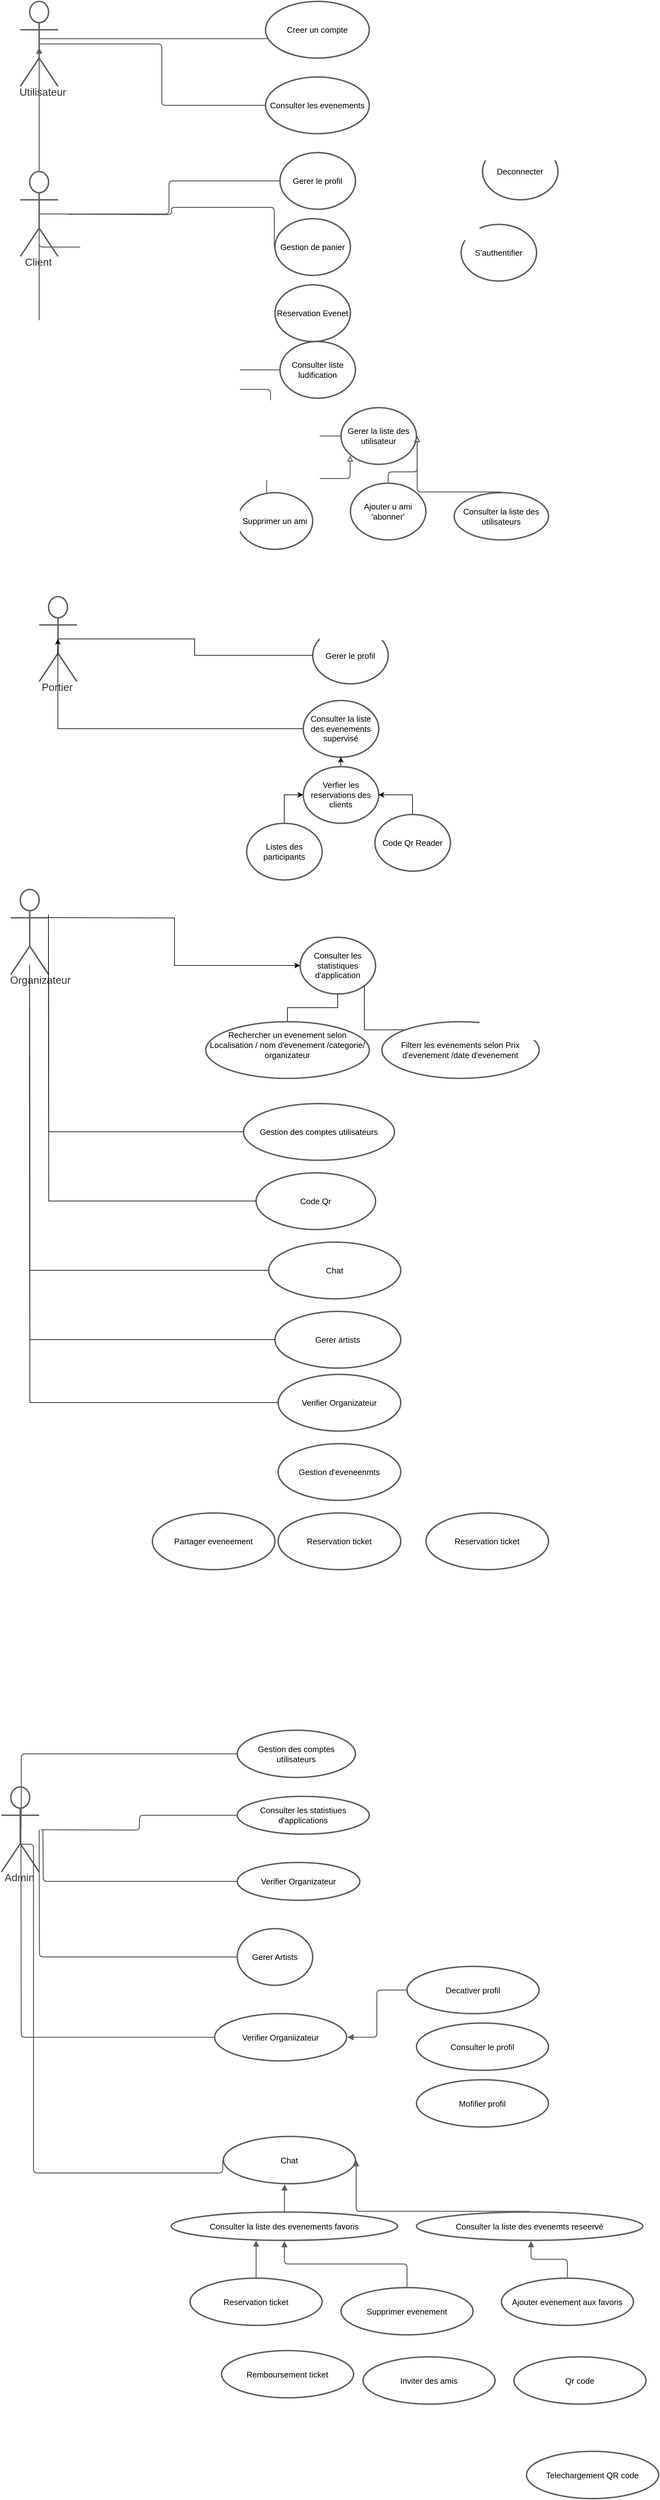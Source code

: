 <mxfile version="20.8.15" type="github">
  <diagram name="Page-1" id="S8-5whWWjBByGaZXZ5yN">
    <mxGraphModel dx="4200" dy="2120" grid="1" gridSize="10" guides="1" tooltips="1" connect="1" arrows="1" fold="1" page="1" pageScale="1" pageWidth="827" pageHeight="1169" math="0" shadow="0">
      <root>
        <mxCell id="0" />
        <mxCell id="1" parent="0" />
        <mxCell id="Xd1Pg4iGhiYPtQFeeaUK-61" value="Admin" style="html=1;overflow=block;blockSpacing=1;shape=umlActor;labelPosition=center;verticalLabelPosition=bottom;verticalAlign=top;whiteSpace=nowrap;fontSize=16.7;fontColor=#333333;align=center;spacing=0;strokeColor=#5e5e5e;strokeOpacity=100;rounded=1;absoluteArcSize=1;arcSize=9;strokeWidth=2.3;lucidId=TCmtfz8hAuSR;" parent="1" vertex="1">
          <mxGeometry x="135" y="2985" width="60" height="135" as="geometry" />
        </mxCell>
        <mxCell id="Xd1Pg4iGhiYPtQFeeaUK-102" value="&lt;div&gt;Organizateur&lt;/div&gt;&lt;div&gt;&lt;br&gt;&lt;/div&gt;" style="html=1;overflow=block;blockSpacing=1;shape=umlActor;labelPosition=center;verticalLabelPosition=bottom;verticalAlign=top;whiteSpace=nowrap;fontSize=16.7;fontColor=#333333;align=center;spacing=0;strokeColor=#5e5e5e;strokeOpacity=100;rounded=1;absoluteArcSize=1;arcSize=9;strokeWidth=2.3;lucidId=wAitfE4UTxwo;" parent="1" vertex="1">
          <mxGeometry x="150" y="1560" width="60" height="135" as="geometry" />
        </mxCell>
        <mxCell id="Xd1Pg4iGhiYPtQFeeaUK-130" value="Telechargement QR code" style="html=1;overflow=block;blockSpacing=1;whiteSpace=wrap;ellipse;fontSize=13;spacing=3.8;strokeColor=#5e5e5e;strokeOpacity=100;rounded=1;absoluteArcSize=1;arcSize=9;strokeWidth=2.3;lucidId=1GmtvfArZXu1;" parent="1" vertex="1">
          <mxGeometry x="970" y="4040" width="210" height="75" as="geometry" />
        </mxCell>
        <mxCell id="vN8HBcDRqM89FRdapi-8-1" value="Consulter les statistiques d&#39;application" style="html=1;overflow=block;blockSpacing=1;whiteSpace=wrap;ellipse;fontSize=13;spacing=3.8;strokeColor=#5e5e5e;strokeOpacity=100;rounded=1;absoluteArcSize=1;arcSize=9;strokeWidth=2.3;lucidId=.BitsejxpJ_f;" vertex="1" parent="1">
          <mxGeometry x="610" y="1636" width="120" height="90" as="geometry" />
        </mxCell>
        <mxCell id="vN8HBcDRqM89FRdapi-8-2" value="Gerer le profil" style="html=1;overflow=block;blockSpacing=1;whiteSpace=wrap;ellipse;fontSize=13;spacing=3.8;strokeColor=#5e5e5e;strokeOpacity=100;rounded=1;absoluteArcSize=1;arcSize=9;strokeWidth=2.3;lucidId=.BitsejxpJ_f;" vertex="1" parent="1">
          <mxGeometry x="630" y="1143.5" width="120" height="90" as="geometry" />
        </mxCell>
        <mxCell id="vN8HBcDRqM89FRdapi-8-3" style="edgeStyle=orthogonalEdgeStyle;rounded=0;orthogonalLoop=1;jettySize=auto;html=1;exitX=0.5;exitY=0;exitDx=0;exitDy=0;endArrow=none;endFill=0;" edge="1" parent="1" source="vN8HBcDRqM89FRdapi-8-4" target="vN8HBcDRqM89FRdapi-8-1">
          <mxGeometry relative="1" as="geometry" />
        </mxCell>
        <mxCell id="vN8HBcDRqM89FRdapi-8-4" value="&lt;div&gt;Rechercher un evenement selon Localisation / nom d&#39;evenement /categorie/ organizateur&lt;br&gt;&lt;/div&gt;&lt;div&gt;&lt;br&gt;&lt;/div&gt;" style="html=1;overflow=block;blockSpacing=1;whiteSpace=wrap;ellipse;fontSize=13;spacing=3.8;strokeColor=#5e5e5e;strokeOpacity=100;rounded=1;absoluteArcSize=1;arcSize=9;strokeWidth=2.3;lucidId=.BitsejxpJ_f;" vertex="1" parent="1">
          <mxGeometry x="460" y="1770" width="260" height="90" as="geometry" />
        </mxCell>
        <mxCell id="vN8HBcDRqM89FRdapi-8-5" style="edgeStyle=orthogonalEdgeStyle;rounded=0;orthogonalLoop=1;jettySize=auto;html=1;exitX=0;exitY=0;exitDx=0;exitDy=0;entryX=1;entryY=1;entryDx=0;entryDy=0;endArrow=none;endFill=0;" edge="1" parent="1" source="vN8HBcDRqM89FRdapi-8-6" target="vN8HBcDRqM89FRdapi-8-1">
          <mxGeometry relative="1" as="geometry" />
        </mxCell>
        <mxCell id="vN8HBcDRqM89FRdapi-8-6" value="Filterr les evenements selon Prix d&#39;evenement /date d&#39;evenement" style="html=1;overflow=block;blockSpacing=1;whiteSpace=wrap;ellipse;fontSize=13;spacing=3.8;strokeColor=#5e5e5e;strokeOpacity=100;rounded=1;absoluteArcSize=1;arcSize=9;strokeWidth=2.3;lucidId=.BitsejxpJ_f;" vertex="1" parent="1">
          <mxGeometry x="740" y="1770" width="250" height="90" as="geometry" />
        </mxCell>
        <mxCell id="vN8HBcDRqM89FRdapi-8-7" value="Code Qr" style="html=1;overflow=block;blockSpacing=1;whiteSpace=wrap;ellipse;fontSize=13;spacing=3.8;strokeColor=#5e5e5e;strokeOpacity=100;rounded=1;absoluteArcSize=1;arcSize=9;strokeWidth=2.3;lucidId=.BitsejxpJ_f;" vertex="1" parent="1">
          <mxGeometry x="540" y="2010" width="190" height="90" as="geometry" />
        </mxCell>
        <mxCell id="vN8HBcDRqM89FRdapi-8-8" value="Chat" style="html=1;overflow=block;blockSpacing=1;whiteSpace=wrap;ellipse;fontSize=13;spacing=3.8;strokeColor=#5e5e5e;strokeOpacity=100;rounded=1;absoluteArcSize=1;arcSize=9;strokeWidth=2.3;lucidId=.BitsejxpJ_f;" vertex="1" parent="1">
          <mxGeometry x="560" y="2120" width="210" height="90" as="geometry" />
        </mxCell>
        <mxCell id="vN8HBcDRqM89FRdapi-8-9" value="Gerer artists" style="html=1;overflow=block;blockSpacing=1;whiteSpace=wrap;ellipse;fontSize=13;spacing=3.8;strokeColor=#5e5e5e;strokeOpacity=100;rounded=1;absoluteArcSize=1;arcSize=9;strokeWidth=2.3;lucidId=.BitsejxpJ_f;" vertex="1" parent="1">
          <mxGeometry x="570" y="2230" width="200" height="90" as="geometry" />
        </mxCell>
        <mxCell id="vN8HBcDRqM89FRdapi-8-10" value="Verifier Organizateur" style="html=1;overflow=block;blockSpacing=1;whiteSpace=wrap;ellipse;fontSize=13;spacing=3.8;strokeColor=#5e5e5e;strokeOpacity=100;rounded=1;absoluteArcSize=1;arcSize=9;strokeWidth=2.3;lucidId=.BitsejxpJ_f;" vertex="1" parent="1">
          <mxGeometry x="575" y="2330" width="195" height="90" as="geometry" />
        </mxCell>
        <mxCell id="vN8HBcDRqM89FRdapi-8-11" value="Gestion des comptes utilisateurs" style="html=1;overflow=block;blockSpacing=1;whiteSpace=wrap;ellipse;fontSize=13;spacing=3.8;strokeColor=#5e5e5e;strokeOpacity=100;rounded=1;absoluteArcSize=1;arcSize=9;strokeWidth=2.3;lucidId=.BitsejxpJ_f;" vertex="1" parent="1">
          <mxGeometry x="520" y="1900" width="240" height="90" as="geometry" />
        </mxCell>
        <mxCell id="vN8HBcDRqM89FRdapi-8-12" value="Gestion d&#39;eveneenmts" style="html=1;overflow=block;blockSpacing=1;whiteSpace=wrap;ellipse;fontSize=13;spacing=3.8;strokeColor=#5e5e5e;strokeOpacity=100;rounded=1;absoluteArcSize=1;arcSize=9;strokeWidth=2.3;lucidId=.BitsejxpJ_f;" vertex="1" parent="1">
          <mxGeometry x="575" y="2440" width="195" height="90" as="geometry" />
        </mxCell>
        <mxCell id="vN8HBcDRqM89FRdapi-8-13" value="Reservation ticket" style="html=1;overflow=block;blockSpacing=1;whiteSpace=wrap;ellipse;fontSize=13;spacing=3.8;strokeColor=#5e5e5e;strokeOpacity=100;rounded=1;absoluteArcSize=1;arcSize=9;strokeWidth=2.3;lucidId=.BitsejxpJ_f;" vertex="1" parent="1">
          <mxGeometry x="575" y="2550" width="195" height="90" as="geometry" />
        </mxCell>
        <mxCell id="vN8HBcDRqM89FRdapi-8-14" value="Reservation ticket" style="html=1;overflow=block;blockSpacing=1;whiteSpace=wrap;ellipse;fontSize=13;spacing=3.8;strokeColor=#5e5e5e;strokeOpacity=100;rounded=1;absoluteArcSize=1;arcSize=9;strokeWidth=2.3;lucidId=.BitsejxpJ_f;" vertex="1" parent="1">
          <mxGeometry x="810" y="2550" width="195" height="90" as="geometry" />
        </mxCell>
        <mxCell id="vN8HBcDRqM89FRdapi-8-15" value="Partager eveneement" style="html=1;overflow=block;blockSpacing=1;whiteSpace=wrap;ellipse;fontSize=13;spacing=3.8;strokeColor=#5e5e5e;strokeOpacity=100;rounded=1;absoluteArcSize=1;arcSize=9;strokeWidth=2.3;lucidId=.BitsejxpJ_f;" vertex="1" parent="1">
          <mxGeometry x="375" y="2550" width="195" height="90" as="geometry" />
        </mxCell>
        <mxCell id="vN8HBcDRqM89FRdapi-8-16" value="Remboursement ticket" style="html=1;overflow=block;blockSpacing=1;whiteSpace=wrap;ellipse;fontSize=13;spacing=3.8;strokeColor=#5e5e5e;strokeOpacity=100;rounded=1;absoluteArcSize=1;arcSize=9;strokeWidth=2.3;lucidId=1GmtvfArZXu1;" vertex="1" parent="1">
          <mxGeometry x="485" y="3880" width="210" height="75" as="geometry" />
        </mxCell>
        <mxCell id="vN8HBcDRqM89FRdapi-8-17" value="Inviter des amis" style="html=1;overflow=block;blockSpacing=1;whiteSpace=wrap;ellipse;fontSize=13;spacing=3.8;strokeColor=#5e5e5e;strokeOpacity=100;rounded=1;absoluteArcSize=1;arcSize=9;strokeWidth=2.3;lucidId=1GmtvfArZXu1;" vertex="1" parent="1">
          <mxGeometry x="710" y="3890" width="210" height="75" as="geometry" />
        </mxCell>
        <mxCell id="vN8HBcDRqM89FRdapi-8-18" value="Qr code" style="html=1;overflow=block;blockSpacing=1;whiteSpace=wrap;ellipse;fontSize=13;spacing=3.8;strokeColor=#5e5e5e;strokeOpacity=100;rounded=1;absoluteArcSize=1;arcSize=9;strokeWidth=2.3;lucidId=1GmtvfArZXu1;" vertex="1" parent="1">
          <mxGeometry x="950" y="3890" width="210" height="75" as="geometry" />
        </mxCell>
        <mxCell id="vN8HBcDRqM89FRdapi-8-19" value="Utilisateur" style="html=1;overflow=block;blockSpacing=1;shape=umlActor;labelPosition=center;verticalLabelPosition=bottom;verticalAlign=top;whiteSpace=nowrap;fontSize=16.7;fontColor=#333333;align=center;spacing=0;strokeColor=#5e5e5e;strokeOpacity=100;rounded=1;absoluteArcSize=1;arcSize=9;strokeWidth=2.3;lucidId=8mitzC-ZQj-q;" vertex="1" parent="1">
          <mxGeometry x="165" y="150" width="60" height="135" as="geometry" />
        </mxCell>
        <mxCell id="vN8HBcDRqM89FRdapi-8-20" value="Consulter les evenements" style="html=1;overflow=block;blockSpacing=1;whiteSpace=wrap;ellipse;fontSize=13;spacing=3.8;strokeColor=#5e5e5e;strokeOpacity=100;rounded=1;absoluteArcSize=1;arcSize=9;strokeWidth=2.3;lucidId=soitjvf58P_N;" vertex="1" parent="1">
          <mxGeometry x="555" y="270" width="165" height="90" as="geometry" />
        </mxCell>
        <mxCell id="vN8HBcDRqM89FRdapi-8-21" value="Client" style="html=1;overflow=block;blockSpacing=1;shape=umlActor;labelPosition=center;verticalLabelPosition=bottom;verticalAlign=top;whiteSpace=nowrap;fontSize=16.7;fontColor=#333333;align=center;spacing=0;strokeColor=#5e5e5e;strokeOpacity=100;rounded=1;absoluteArcSize=1;arcSize=9;strokeWidth=2.3;lucidId=Zoit8c.qYpQ7;" vertex="1" parent="1">
          <mxGeometry x="165" y="420" width="60" height="135" as="geometry" />
        </mxCell>
        <mxCell id="vN8HBcDRqM89FRdapi-8-22" value="" style="html=1;jettySize=18;whiteSpace=wrap;fontSize=13;strokeColor=#5E5E5E;strokeWidth=1.5;rounded=1;arcSize=12;edgeStyle=orthogonalEdgeStyle;startArrow=none;endArrow=block;endFill=1;lucidId=mpitS5lhm7C1;" edge="1" parent="1">
          <mxGeometry width="100" height="100" relative="1" as="geometry">
            <Array as="points" />
            <mxPoint x="721" y="209" as="sourcePoint" />
            <mxPoint x="721" y="209" as="targetPoint" />
          </mxGeometry>
        </mxCell>
        <mxCell id="vN8HBcDRqM89FRdapi-8-23" value="Creer un compte" style="html=1;overflow=block;blockSpacing=1;whiteSpace=wrap;ellipse;fontSize=13;spacing=3.8;strokeColor=#5e5e5e;strokeOpacity=100;rounded=1;absoluteArcSize=1;arcSize=9;strokeWidth=2.3;lucidId=KpitLF8Kvkj4;" vertex="1" parent="1">
          <mxGeometry x="555" y="150" width="165" height="90" as="geometry" />
        </mxCell>
        <mxCell id="vN8HBcDRqM89FRdapi-8-24" value="" style="html=1;jettySize=18;whiteSpace=wrap;fontSize=13;strokeColor=#5E5E5E;strokeWidth=1.5;rounded=1;arcSize=12;edgeStyle=orthogonalEdgeStyle;startArrow=none;endArrow=none;exitX=0.519;exitY=0.438;exitPerimeter=0;entryX=0.017;entryY=0.657;entryPerimeter=0;lucidId=TritnC.DPWvg;" edge="1" parent="1" source="vN8HBcDRqM89FRdapi-8-19" target="vN8HBcDRqM89FRdapi-8-23">
          <mxGeometry width="100" height="100" relative="1" as="geometry">
            <Array as="points" />
          </mxGeometry>
        </mxCell>
        <mxCell id="vN8HBcDRqM89FRdapi-8-25" value="" style="html=1;jettySize=18;whiteSpace=wrap;fontSize=13;strokeColor=#5E5E5E;strokeWidth=1.5;rounded=1;arcSize=12;edgeStyle=orthogonalEdgeStyle;startArrow=none;endArrow=none;exitX=-0.007;exitY=0.5;exitPerimeter=0;entryX=0.519;entryY=0.5;entryPerimeter=0;lucidId=xsitqul2D.Xv;" edge="1" parent="1" source="vN8HBcDRqM89FRdapi-8-20" target="vN8HBcDRqM89FRdapi-8-19">
          <mxGeometry width="100" height="100" relative="1" as="geometry">
            <Array as="points" />
          </mxGeometry>
        </mxCell>
        <mxCell id="vN8HBcDRqM89FRdapi-8-26" value="Gerer le profil" style="html=1;overflow=block;blockSpacing=1;whiteSpace=wrap;ellipse;fontSize=13;spacing=3.8;strokeColor=#5e5e5e;strokeOpacity=100;rounded=1;absoluteArcSize=1;arcSize=9;strokeWidth=2.3;lucidId=3sitsereLQRn;" vertex="1" parent="1">
          <mxGeometry x="578" y="390" width="120" height="90" as="geometry" />
        </mxCell>
        <mxCell id="vN8HBcDRqM89FRdapi-8-27" value="Gestion de panier" style="html=1;overflow=block;blockSpacing=1;whiteSpace=wrap;ellipse;fontSize=13;spacing=3.8;strokeColor=#5e5e5e;strokeOpacity=100;rounded=1;absoluteArcSize=1;arcSize=9;strokeWidth=2.3;lucidId=atit3Y5sFF7p;" vertex="1" parent="1">
          <mxGeometry x="570" y="495" width="120" height="90" as="geometry" />
        </mxCell>
        <mxCell id="vN8HBcDRqM89FRdapi-8-28" value="Reservation Evenet" style="html=1;overflow=block;blockSpacing=1;whiteSpace=wrap;ellipse;fontSize=13;spacing=3.8;strokeColor=#5e5e5e;strokeOpacity=100;rounded=1;absoluteArcSize=1;arcSize=9;strokeWidth=2.3;lucidId=jtitNFk_JNwB;" vertex="1" parent="1">
          <mxGeometry x="570" y="600" width="120" height="90" as="geometry" />
        </mxCell>
        <mxCell id="vN8HBcDRqM89FRdapi-8-29" value="Consulter liste ludification" style="html=1;overflow=block;blockSpacing=1;whiteSpace=wrap;ellipse;fontSize=13;spacing=3.8;strokeColor=#5e5e5e;strokeOpacity=100;rounded=1;absoluteArcSize=1;arcSize=9;strokeWidth=2.3;lucidId=AtitZLWRrcX2;" vertex="1" parent="1">
          <mxGeometry x="578" y="690" width="120" height="90" as="geometry" />
        </mxCell>
        <mxCell id="vN8HBcDRqM89FRdapi-8-30" value="Gerer la liste des utilisateur" style="html=1;overflow=block;blockSpacing=1;whiteSpace=wrap;ellipse;fontSize=13;spacing=3.8;strokeColor=#5e5e5e;strokeOpacity=100;rounded=1;absoluteArcSize=1;arcSize=9;strokeWidth=2.3;lucidId=kuitx5RgH1xn;" vertex="1" parent="1">
          <mxGeometry x="675" y="795" width="120" height="90" as="geometry" />
        </mxCell>
        <mxCell id="vN8HBcDRqM89FRdapi-8-31" value="Ajouter u ami &#39;abonner&#39;" style="html=1;overflow=block;blockSpacing=1;whiteSpace=wrap;ellipse;fontSize=13;spacing=3.8;strokeColor=#5e5e5e;strokeOpacity=100;rounded=1;absoluteArcSize=1;arcSize=9;strokeWidth=2.3;lucidId=yuiteOMJiaQA;" vertex="1" parent="1">
          <mxGeometry x="690" y="915" width="120" height="90" as="geometry" />
        </mxCell>
        <mxCell id="vN8HBcDRqM89FRdapi-8-32" value="Supprimer un ami" style="html=1;overflow=block;blockSpacing=1;whiteSpace=wrap;ellipse;fontSize=13;spacing=3.8;strokeColor=#5e5e5e;strokeOpacity=100;rounded=1;absoluteArcSize=1;arcSize=9;strokeWidth=2.3;lucidId=Juitxt.MBrJM;" vertex="1" parent="1">
          <mxGeometry x="510" y="930" width="120" height="90" as="geometry" />
        </mxCell>
        <mxCell id="vN8HBcDRqM89FRdapi-8-33" value="Consulter la liste des utilisateurs" style="html=1;overflow=block;blockSpacing=1;whiteSpace=wrap;ellipse;fontSize=13;spacing=3.8;strokeColor=#5e5e5e;strokeOpacity=100;rounded=1;absoluteArcSize=1;arcSize=9;strokeWidth=2.3;lucidId=SuitE4AoL12q;" vertex="1" parent="1">
          <mxGeometry x="855" y="930" width="150" height="75" as="geometry" />
        </mxCell>
        <mxCell id="vN8HBcDRqM89FRdapi-8-34" value="S&#39;authentifier" style="html=1;overflow=block;blockSpacing=1;whiteSpace=wrap;ellipse;fontSize=13;spacing=3.8;strokeColor=#5e5e5e;strokeOpacity=100;rounded=1;absoluteArcSize=1;arcSize=9;strokeWidth=2.3;lucidId=XvitAHHM73nt;" vertex="1" parent="1">
          <mxGeometry x="866" y="504" width="120" height="90" as="geometry" />
        </mxCell>
        <mxCell id="vN8HBcDRqM89FRdapi-8-35" value="Deconnecter" style="html=1;overflow=block;blockSpacing=1;whiteSpace=wrap;ellipse;fontSize=13;spacing=3.8;strokeColor=#5e5e5e;strokeOpacity=100;rounded=1;absoluteArcSize=1;arcSize=9;strokeWidth=2.3;lucidId=XvitmW9DInrr;" vertex="1" parent="1">
          <mxGeometry x="900" y="375" width="120" height="90" as="geometry" />
        </mxCell>
        <mxCell id="vN8HBcDRqM89FRdapi-8-36" value="" style="html=1;jettySize=18;whiteSpace=wrap;fontSize=13;strokeColor=#5E5E5E;strokeWidth=1.5;rounded=1;arcSize=12;edgeStyle=orthogonalEdgeStyle;startArrow=none;endArrow=none;exitX=0.519;exitY=0.5;exitPerimeter=0;entryX=-0.009;entryY=0.5;entryPerimeter=0;lucidId=uwitn57VtS-p;" edge="1" parent="1" source="vN8HBcDRqM89FRdapi-8-21" target="vN8HBcDRqM89FRdapi-8-26">
          <mxGeometry width="100" height="100" relative="1" as="geometry">
            <Array as="points" />
          </mxGeometry>
        </mxCell>
        <mxCell id="vN8HBcDRqM89FRdapi-8-37" value="" style="html=1;jettySize=18;whiteSpace=wrap;fontSize=13;strokeColor=#5E5E5E;strokeWidth=1.5;rounded=1;arcSize=12;edgeStyle=orthogonalEdgeStyle;startArrow=none;endArrow=none;entryX=-0.009;entryY=0.5;entryPerimeter=0;lucidId=xwitSEJRgs7D;" edge="1" parent="1" target="vN8HBcDRqM89FRdapi-8-27">
          <mxGeometry width="100" height="100" relative="1" as="geometry">
            <Array as="points" />
            <mxPoint x="240" y="488" as="sourcePoint" />
          </mxGeometry>
        </mxCell>
        <mxCell id="vN8HBcDRqM89FRdapi-8-38" value="" style="html=1;jettySize=18;whiteSpace=wrap;fontSize=13;strokeColor=#5E5E5E;strokeWidth=1.5;rounded=1;arcSize=12;edgeStyle=orthogonalEdgeStyle;startArrow=none;endArrow=none;entryX=-0.009;entryY=0.5;entryPerimeter=0;lucidId=EwitnhvqmceC;exitX=0.5;exitY=0.5;exitDx=0;exitDy=0;exitPerimeter=0;" edge="1" parent="1" source="vN8HBcDRqM89FRdapi-8-21" target="vN8HBcDRqM89FRdapi-8-29">
          <mxGeometry width="100" height="100" relative="1" as="geometry">
            <Array as="points">
              <mxPoint x="195" y="540" />
              <mxPoint x="300" y="540" />
              <mxPoint x="300" y="735" />
            </Array>
            <mxPoint x="241" y="540" as="sourcePoint" />
          </mxGeometry>
        </mxCell>
        <mxCell id="vN8HBcDRqM89FRdapi-8-39" value="" style="html=1;jettySize=18;whiteSpace=wrap;fontSize=13;strokeColor=#5E5E5E;strokeWidth=1.5;rounded=1;arcSize=12;edgeStyle=orthogonalEdgeStyle;startArrow=none;endArrow=none;entryX=-0.009;entryY=0.5;entryPerimeter=0;lucidId=VwitKGgVvQV3;exitX=0.5;exitY=0.5;exitDx=0;exitDy=0;exitPerimeter=0;" edge="1" parent="1" source="vN8HBcDRqM89FRdapi-8-21" target="vN8HBcDRqM89FRdapi-8-30">
          <mxGeometry width="100" height="100" relative="1" as="geometry">
            <Array as="points">
              <mxPoint x="195" y="766" />
              <mxPoint x="563" y="766" />
              <mxPoint x="563" y="840" />
            </Array>
            <mxPoint x="241" y="540" as="sourcePoint" />
          </mxGeometry>
        </mxCell>
        <mxCell id="vN8HBcDRqM89FRdapi-8-40" value="" style="html=1;jettySize=18;whiteSpace=wrap;fontSize=13;strokeColor=#5E5E5E;strokeWidth=1.5;rounded=1;arcSize=12;edgeStyle=orthogonalEdgeStyle;startArrow=none;endArrow=block;endFill=0;exitX=0.389;exitY=0;exitPerimeter=0;entryX=0.121;entryY=0.843;entryPerimeter=0;lucidId=_witxVBQDQPL;" edge="1" parent="1" source="vN8HBcDRqM89FRdapi-8-32" target="vN8HBcDRqM89FRdapi-8-30">
          <mxGeometry width="100" height="100" relative="1" as="geometry">
            <Array as="points" />
          </mxGeometry>
        </mxCell>
        <mxCell id="vN8HBcDRqM89FRdapi-8-41" value="" style="html=1;jettySize=18;whiteSpace=wrap;fontSize=13;strokeColor=#5E5E5E;strokeWidth=1.5;rounded=1;arcSize=12;edgeStyle=orthogonalEdgeStyle;startArrow=none;endArrow=block;endFill=0;exitX=0.5;exitY=-0.013;exitPerimeter=0;entryX=1.009;entryY=0.5;entryPerimeter=0;lucidId=hxitQ018nh-G;" edge="1" parent="1" source="vN8HBcDRqM89FRdapi-8-31" target="vN8HBcDRqM89FRdapi-8-30">
          <mxGeometry width="100" height="100" relative="1" as="geometry">
            <Array as="points" />
          </mxGeometry>
        </mxCell>
        <mxCell id="vN8HBcDRqM89FRdapi-8-42" value="" style="html=1;jettySize=18;whiteSpace=wrap;fontSize=13;strokeColor=#5E5E5E;strokeWidth=1.5;rounded=1;arcSize=12;edgeStyle=orthogonalEdgeStyle;startArrow=none;endArrow=block;endFill=0;exitX=0.5;exitY=-0.015;exitPerimeter=0;entryX=1.009;entryY=0.5;entryPerimeter=0;lucidId=qxit4EoMMmFK;" edge="1" parent="1" source="vN8HBcDRqM89FRdapi-8-33" target="vN8HBcDRqM89FRdapi-8-30">
          <mxGeometry width="100" height="100" relative="1" as="geometry">
            <Array as="points" />
          </mxGeometry>
        </mxCell>
        <mxCell id="vN8HBcDRqM89FRdapi-8-43" value="" style="html=1;jettySize=18;whiteSpace=wrap;fontSize=13;strokeColor=#5E5E5E;strokeWidth=1.5;rounded=1;arcSize=12;edgeStyle=orthogonalEdgeStyle;startArrow=none;endArrow=block;endFill=1;exitX=0.5;exitY=-0.008;exitPerimeter=0;entryX=0.5;entryY=0.542;entryPerimeter=0;lucidId=Kzith7.PF6Yj;" edge="1" parent="1" source="vN8HBcDRqM89FRdapi-8-21" target="vN8HBcDRqM89FRdapi-8-19">
          <mxGeometry width="100" height="100" relative="1" as="geometry">
            <Array as="points" />
          </mxGeometry>
        </mxCell>
        <mxCell id="vN8HBcDRqM89FRdapi-8-44" style="edgeStyle=orthogonalEdgeStyle;rounded=0;orthogonalLoop=1;jettySize=auto;html=1;exitX=0.5;exitY=0.5;exitDx=0;exitDy=0;exitPerimeter=0;entryX=0;entryY=0.5;entryDx=0;entryDy=0;endArrow=none;endFill=0;" edge="1" parent="1" source="vN8HBcDRqM89FRdapi-8-45" target="vN8HBcDRqM89FRdapi-8-2">
          <mxGeometry relative="1" as="geometry" />
        </mxCell>
        <mxCell id="vN8HBcDRqM89FRdapi-8-45" value="Portier" style="html=1;overflow=block;blockSpacing=1;shape=umlActor;labelPosition=center;verticalLabelPosition=bottom;verticalAlign=top;whiteSpace=nowrap;fontSize=16.7;fontColor=#333333;align=center;spacing=0;strokeColor=#5e5e5e;strokeOpacity=100;rounded=1;absoluteArcSize=1;arcSize=9;strokeWidth=2.3;lucidId=wAitfE4UTxwo;" vertex="1" parent="1">
          <mxGeometry x="195" y="1095" width="60" height="135" as="geometry" />
        </mxCell>
        <mxCell id="vN8HBcDRqM89FRdapi-8-46" style="edgeStyle=orthogonalEdgeStyle;rounded=0;orthogonalLoop=1;jettySize=auto;html=1;exitX=0;exitY=0.5;exitDx=0;exitDy=0;entryX=0.5;entryY=0.5;entryDx=0;entryDy=0;entryPerimeter=0;" edge="1" parent="1" source="vN8HBcDRqM89FRdapi-8-47" target="vN8HBcDRqM89FRdapi-8-45">
          <mxGeometry relative="1" as="geometry">
            <mxPoint x="260" y="1170" as="targetPoint" />
          </mxGeometry>
        </mxCell>
        <mxCell id="vN8HBcDRqM89FRdapi-8-47" value="Consulter la liste des evenements supervisé" style="html=1;overflow=block;blockSpacing=1;whiteSpace=wrap;ellipse;fontSize=13;spacing=3.8;strokeColor=#5e5e5e;strokeOpacity=100;rounded=1;absoluteArcSize=1;arcSize=9;strokeWidth=2.3;lucidId=eDitzyq0~7Tt;" vertex="1" parent="1">
          <mxGeometry x="615" y="1260" width="120" height="90" as="geometry" />
        </mxCell>
        <mxCell id="vN8HBcDRqM89FRdapi-8-48" style="edgeStyle=orthogonalEdgeStyle;rounded=0;orthogonalLoop=1;jettySize=auto;html=1;exitX=0.5;exitY=0;exitDx=0;exitDy=0;entryX=0.5;entryY=1;entryDx=0;entryDy=0;" edge="1" parent="1" source="vN8HBcDRqM89FRdapi-8-49" target="vN8HBcDRqM89FRdapi-8-47">
          <mxGeometry relative="1" as="geometry" />
        </mxCell>
        <mxCell id="vN8HBcDRqM89FRdapi-8-49" value="Verfier les reservations des clients" style="html=1;overflow=block;blockSpacing=1;whiteSpace=wrap;ellipse;fontSize=13;spacing=3.8;strokeColor=#5e5e5e;strokeOpacity=100;rounded=1;absoluteArcSize=1;arcSize=9;strokeWidth=2.3;lucidId=tDitnoB0Gj56;" vertex="1" parent="1">
          <mxGeometry x="615" y="1365" width="120" height="90" as="geometry" />
        </mxCell>
        <mxCell id="vN8HBcDRqM89FRdapi-8-50" style="edgeStyle=orthogonalEdgeStyle;rounded=0;orthogonalLoop=1;jettySize=auto;html=1;exitX=0.5;exitY=0;exitDx=0;exitDy=0;entryX=1;entryY=0.5;entryDx=0;entryDy=0;" edge="1" parent="1" source="vN8HBcDRqM89FRdapi-8-51" target="vN8HBcDRqM89FRdapi-8-49">
          <mxGeometry relative="1" as="geometry" />
        </mxCell>
        <mxCell id="vN8HBcDRqM89FRdapi-8-51" value="Code Qr Reader" style="html=1;overflow=block;blockSpacing=1;whiteSpace=wrap;ellipse;fontSize=13;spacing=3.8;strokeColor=#5e5e5e;strokeOpacity=100;rounded=1;absoluteArcSize=1;arcSize=9;strokeWidth=2.3;lucidId=FDit9r1I3Rdw;" vertex="1" parent="1">
          <mxGeometry x="729" y="1441" width="120" height="90" as="geometry" />
        </mxCell>
        <mxCell id="vN8HBcDRqM89FRdapi-8-52" style="edgeStyle=orthogonalEdgeStyle;rounded=0;orthogonalLoop=1;jettySize=auto;html=1;exitX=0.5;exitY=0;exitDx=0;exitDy=0;entryX=0;entryY=0.5;entryDx=0;entryDy=0;" edge="1" parent="1" source="vN8HBcDRqM89FRdapi-8-53" target="vN8HBcDRqM89FRdapi-8-49">
          <mxGeometry relative="1" as="geometry" />
        </mxCell>
        <mxCell id="vN8HBcDRqM89FRdapi-8-53" value="Listes des participants" style="html=1;overflow=block;blockSpacing=1;whiteSpace=wrap;ellipse;fontSize=13;spacing=3.8;strokeColor=#5e5e5e;strokeOpacity=100;rounded=1;absoluteArcSize=1;arcSize=9;strokeWidth=2.3;lucidId=GDitkXp_RSrx;" vertex="1" parent="1">
          <mxGeometry x="525" y="1455" width="120" height="90" as="geometry" />
        </mxCell>
        <mxCell id="vN8HBcDRqM89FRdapi-8-54" value="Gestion des comptes utilisateurs" style="html=1;overflow=block;blockSpacing=1;whiteSpace=wrap;ellipse;fontSize=13;spacing=3.8;strokeColor=#5e5e5e;strokeOpacity=100;rounded=1;absoluteArcSize=1;arcSize=9;strokeWidth=2.3;lucidId=2CmtHglSXUaJ;" vertex="1" parent="1">
          <mxGeometry x="510" y="2895" width="188" height="75" as="geometry" />
        </mxCell>
        <mxCell id="vN8HBcDRqM89FRdapi-8-55" value="Consulter les  statistiues d&#39;applications" style="html=1;overflow=block;blockSpacing=1;whiteSpace=wrap;ellipse;fontSize=13;spacing=3.8;strokeColor=#5e5e5e;strokeOpacity=100;rounded=1;absoluteArcSize=1;arcSize=9;strokeWidth=2.3;lucidId=4Cmtud14x5Y7;" vertex="1" parent="1">
          <mxGeometry x="510" y="3000" width="210" height="60" as="geometry" />
        </mxCell>
        <mxCell id="vN8HBcDRqM89FRdapi-8-56" value="Verifier Organizateur" style="html=1;overflow=block;blockSpacing=1;whiteSpace=wrap;ellipse;fontSize=13;spacing=3.8;strokeColor=#5e5e5e;strokeOpacity=100;rounded=1;absoluteArcSize=1;arcSize=9;strokeWidth=2.3;lucidId=6CmtnAD3XU6T;" vertex="1" parent="1">
          <mxGeometry x="510" y="3105" width="195" height="60" as="geometry" />
        </mxCell>
        <mxCell id="vN8HBcDRqM89FRdapi-8-57" value="Gerer  Artists" style="html=1;overflow=block;blockSpacing=1;whiteSpace=wrap;ellipse;fontSize=13;spacing=3.8;strokeColor=#5e5e5e;strokeOpacity=100;rounded=1;absoluteArcSize=1;arcSize=9;strokeWidth=2.3;lucidId=9Cmt3dIYTxuM;" vertex="1" parent="1">
          <mxGeometry x="510" y="3210" width="120" height="90" as="geometry" />
        </mxCell>
        <mxCell id="vN8HBcDRqM89FRdapi-8-59" value="Verifier  Organiizateur" style="html=1;overflow=block;blockSpacing=1;whiteSpace=wrap;ellipse;fontSize=13;spacing=3.8;strokeColor=#5e5e5e;strokeOpacity=100;rounded=1;absoluteArcSize=1;arcSize=9;strokeWidth=2.3;lucidId=vEmtup_oRFgD;" vertex="1" parent="1">
          <mxGeometry x="474" y="3345" width="210" height="75" as="geometry" />
        </mxCell>
        <mxCell id="vN8HBcDRqM89FRdapi-8-60" value="Decativer profil" style="html=1;overflow=block;blockSpacing=1;whiteSpace=wrap;ellipse;fontSize=13;spacing=3.8;strokeColor=#5e5e5e;strokeOpacity=100;rounded=1;absoluteArcSize=1;arcSize=9;strokeWidth=2.3;lucidId=UEmtKaLi1W1V;" vertex="1" parent="1">
          <mxGeometry x="780" y="3270" width="210" height="75" as="geometry" />
        </mxCell>
        <mxCell id="vN8HBcDRqM89FRdapi-8-61" value="Consulter le profil" style="html=1;overflow=block;blockSpacing=1;whiteSpace=wrap;ellipse;fontSize=13;spacing=3.8;strokeColor=#5e5e5e;strokeOpacity=100;rounded=1;absoluteArcSize=1;arcSize=9;strokeWidth=2.3;lucidId=9EmtDgn2g~nr;" vertex="1" parent="1">
          <mxGeometry x="795" y="3360" width="210" height="75" as="geometry" />
        </mxCell>
        <mxCell id="vN8HBcDRqM89FRdapi-8-62" value="Mofifier profil" style="html=1;overflow=block;blockSpacing=1;whiteSpace=wrap;ellipse;fontSize=13;spacing=3.8;strokeColor=#5e5e5e;strokeOpacity=100;rounded=1;absoluteArcSize=1;arcSize=9;strokeWidth=2.3;lucidId=lFmtOqZzf6Zj;" vertex="1" parent="1">
          <mxGeometry x="795" y="3450" width="210" height="75" as="geometry" />
        </mxCell>
        <mxCell id="vN8HBcDRqM89FRdapi-8-63" value="Chat" style="html=1;overflow=block;blockSpacing=1;whiteSpace=wrap;ellipse;fontSize=13;spacing=3.8;strokeColor=#5e5e5e;strokeOpacity=100;rounded=1;absoluteArcSize=1;arcSize=9;strokeWidth=2.3;lucidId=zFmtClotAud6;" vertex="1" parent="1">
          <mxGeometry x="488" y="3540" width="210" height="75" as="geometry" />
        </mxCell>
        <mxCell id="vN8HBcDRqM89FRdapi-8-64" value="Consulter la liste des evenements favoris" style="html=1;overflow=block;blockSpacing=1;whiteSpace=wrap;ellipse;fontSize=13;spacing=3.8;strokeColor=#5e5e5e;strokeOpacity=100;rounded=1;absoluteArcSize=1;arcSize=9;strokeWidth=2.3;lucidId=2FmtQf8mHPAP;" vertex="1" parent="1">
          <mxGeometry x="405" y="3660" width="360" height="45" as="geometry" />
        </mxCell>
        <mxCell id="vN8HBcDRqM89FRdapi-8-65" value="Consulter la liste des evenemts reseervé" style="html=1;overflow=block;blockSpacing=1;whiteSpace=wrap;ellipse;fontSize=13;spacing=3.8;strokeColor=#5e5e5e;strokeOpacity=100;rounded=1;absoluteArcSize=1;arcSize=9;strokeWidth=2.3;lucidId=mGmt4DAFEJal;" vertex="1" parent="1">
          <mxGeometry x="795" y="3660" width="360" height="45" as="geometry" />
        </mxCell>
        <mxCell id="vN8HBcDRqM89FRdapi-8-66" value="Reservation  ticket" style="html=1;overflow=block;blockSpacing=1;whiteSpace=wrap;ellipse;fontSize=13;spacing=3.8;strokeColor=#5e5e5e;strokeOpacity=100;rounded=1;absoluteArcSize=1;arcSize=9;strokeWidth=2.3;lucidId=RGmtVi8AV7nn;" vertex="1" parent="1">
          <mxGeometry x="435" y="3765" width="210" height="75" as="geometry" />
        </mxCell>
        <mxCell id="vN8HBcDRqM89FRdapi-8-67" value="Supprimer evenement" style="html=1;overflow=block;blockSpacing=1;whiteSpace=wrap;ellipse;fontSize=13;spacing=3.8;strokeColor=#5e5e5e;strokeOpacity=100;rounded=1;absoluteArcSize=1;arcSize=9;strokeWidth=2.3;lucidId=1GmtvfArZXu1;" vertex="1" parent="1">
          <mxGeometry x="675" y="3780" width="210" height="75" as="geometry" />
        </mxCell>
        <mxCell id="vN8HBcDRqM89FRdapi-8-68" value="Ajouter evenement aux favoris" style="html=1;overflow=block;blockSpacing=1;whiteSpace=wrap;ellipse;fontSize=13;spacing=3.8;strokeColor=#5e5e5e;strokeOpacity=100;rounded=1;absoluteArcSize=1;arcSize=9;strokeWidth=2.3;lucidId=9Gmt70UD0CTz;" vertex="1" parent="1">
          <mxGeometry x="930" y="3765" width="210" height="75" as="geometry" />
        </mxCell>
        <mxCell id="vN8HBcDRqM89FRdapi-8-69" value="" style="html=1;jettySize=18;whiteSpace=wrap;fontSize=13;strokeColor=#5E5E5E;strokeWidth=1.5;rounded=1;arcSize=12;edgeStyle=orthogonalEdgeStyle;startArrow=none;endArrow=block;endFill=1;exitX=0.5;exitY=-0.015;exitPerimeter=0;entryX=0.375;entryY=1.005;entryPerimeter=0;lucidId=oHmty7-V5Fug;" edge="1" parent="1" source="vN8HBcDRqM89FRdapi-8-66" target="vN8HBcDRqM89FRdapi-8-64">
          <mxGeometry width="100" height="100" relative="1" as="geometry">
            <Array as="points" />
          </mxGeometry>
        </mxCell>
        <mxCell id="vN8HBcDRqM89FRdapi-8-70" value="" style="html=1;jettySize=18;whiteSpace=wrap;fontSize=13;strokeColor=#5E5E5E;strokeWidth=1.5;rounded=1;arcSize=12;edgeStyle=orthogonalEdgeStyle;startArrow=none;endArrow=block;endFill=1;exitX=0.5;exitY=-0.015;exitPerimeter=0;entryX=0.5;entryY=1.025;entryPerimeter=0;lucidId=wHmtUbgC6zEi;" edge="1" parent="1" source="vN8HBcDRqM89FRdapi-8-67" target="vN8HBcDRqM89FRdapi-8-64">
          <mxGeometry width="100" height="100" relative="1" as="geometry">
            <Array as="points" />
          </mxGeometry>
        </mxCell>
        <mxCell id="vN8HBcDRqM89FRdapi-8-71" value="" style="html=1;jettySize=18;whiteSpace=wrap;fontSize=13;strokeColor=#5E5E5E;strokeWidth=1.5;rounded=1;arcSize=12;edgeStyle=orthogonalEdgeStyle;startArrow=none;endArrow=block;endFill=1;exitX=0.5;exitY=-0.015;exitPerimeter=0;entryX=0.506;entryY=1.024;entryPerimeter=0;lucidId=zHmtEKJRXJli;" edge="1" parent="1" source="vN8HBcDRqM89FRdapi-8-68" target="vN8HBcDRqM89FRdapi-8-65">
          <mxGeometry width="100" height="100" relative="1" as="geometry">
            <Array as="points" />
          </mxGeometry>
        </mxCell>
        <mxCell id="vN8HBcDRqM89FRdapi-8-72" value="" style="html=1;jettySize=18;whiteSpace=wrap;fontSize=13;strokeColor=#5E5E5E;strokeWidth=1.5;rounded=1;arcSize=12;edgeStyle=orthogonalEdgeStyle;startArrow=none;endArrow=block;endFill=1;exitX=0.5;exitY=-0.025;exitPerimeter=0;entryX=0.464;entryY=1.013;entryPerimeter=0;lucidId=EHmtWlyCZZdp;" edge="1" parent="1" source="vN8HBcDRqM89FRdapi-8-64" target="vN8HBcDRqM89FRdapi-8-63">
          <mxGeometry width="100" height="100" relative="1" as="geometry">
            <Array as="points" />
          </mxGeometry>
        </mxCell>
        <mxCell id="vN8HBcDRqM89FRdapi-8-73" value="" style="html=1;jettySize=18;whiteSpace=wrap;fontSize=13;strokeColor=#5E5E5E;strokeWidth=1.5;rounded=1;arcSize=12;edgeStyle=orthogonalEdgeStyle;startArrow=none;endArrow=block;endFill=1;exitX=0.5;exitY=-0.025;exitPerimeter=0;entryX=1.005;entryY=0.5;entryPerimeter=0;lucidId=HHmtfgAWmcY.;" edge="1" parent="1" source="vN8HBcDRqM89FRdapi-8-65" target="vN8HBcDRqM89FRdapi-8-63">
          <mxGeometry width="100" height="100" relative="1" as="geometry">
            <Array as="points" />
          </mxGeometry>
        </mxCell>
        <mxCell id="vN8HBcDRqM89FRdapi-8-74" value="" style="html=1;jettySize=18;whiteSpace=wrap;fontSize=13;strokeColor=#5E5E5E;strokeWidth=1.5;rounded=1;arcSize=12;edgeStyle=orthogonalEdgeStyle;startArrow=none;endArrow=none;exitX=-0.006;exitY=0.5;exitPerimeter=0;entryX=0.519;entryY=0.5;entryPerimeter=0;lucidId=ZHmtpmNAPGJC;" edge="1" parent="1" source="vN8HBcDRqM89FRdapi-8-54">
          <mxGeometry width="100" height="100" relative="1" as="geometry">
            <Array as="points" />
            <mxPoint x="166.14" y="3052.5" as="targetPoint" />
          </mxGeometry>
        </mxCell>
        <mxCell id="vN8HBcDRqM89FRdapi-8-75" value="" style="html=1;jettySize=18;whiteSpace=wrap;fontSize=13;strokeColor=#5E5E5E;strokeWidth=1.5;rounded=1;arcSize=12;edgeStyle=orthogonalEdgeStyle;startArrow=none;endArrow=none;exitX=-0.005;exitY=0.5;exitPerimeter=0;lucidId=6Hmt9NX5txgA;" edge="1" parent="1" source="vN8HBcDRqM89FRdapi-8-55">
          <mxGeometry width="100" height="100" relative="1" as="geometry">
            <Array as="points" />
            <mxPoint x="198" y="3053" as="targetPoint" />
          </mxGeometry>
        </mxCell>
        <mxCell id="vN8HBcDRqM89FRdapi-8-76" value="" style="html=1;jettySize=18;whiteSpace=wrap;fontSize=13;strokeColor=#5E5E5E;strokeWidth=1.5;rounded=1;arcSize=12;edgeStyle=orthogonalEdgeStyle;startArrow=none;endArrow=none;exitX=-0.006;exitY=0.5;exitPerimeter=0;lucidId=bImtluqSiDk2;" edge="1" parent="1" source="vN8HBcDRqM89FRdapi-8-56">
          <mxGeometry width="100" height="100" relative="1" as="geometry">
            <Array as="points" />
            <mxPoint x="201" y="3053" as="targetPoint" />
          </mxGeometry>
        </mxCell>
        <mxCell id="vN8HBcDRqM89FRdapi-8-77" value="" style="html=1;jettySize=18;whiteSpace=wrap;fontSize=13;strokeColor=#5E5E5E;strokeWidth=1.5;rounded=1;arcSize=12;edgeStyle=orthogonalEdgeStyle;startArrow=none;endArrow=none;exitX=-0.009;exitY=0.5;exitPerimeter=0;lucidId=gImt8u_Dkexs;" edge="1" parent="1" source="vN8HBcDRqM89FRdapi-8-57">
          <mxGeometry width="100" height="100" relative="1" as="geometry">
            <Array as="points" />
            <mxPoint x="195" y="3053" as="targetPoint" />
          </mxGeometry>
        </mxCell>
        <mxCell id="vN8HBcDRqM89FRdapi-8-78" value="" style="html=1;jettySize=18;whiteSpace=wrap;fontSize=13;strokeColor=#5E5E5E;strokeWidth=1.5;rounded=1;arcSize=12;edgeStyle=orthogonalEdgeStyle;startArrow=none;endArrow=none;exitX=-0.005;exitY=0.5;exitPerimeter=0;lucidId=nImtBN8M5mBA;" edge="1" parent="1" source="vN8HBcDRqM89FRdapi-8-59">
          <mxGeometry width="100" height="100" relative="1" as="geometry">
            <Array as="points" />
            <mxPoint x="166" y="3053" as="targetPoint" />
          </mxGeometry>
        </mxCell>
        <mxCell id="vN8HBcDRqM89FRdapi-8-79" value="" style="html=1;jettySize=18;whiteSpace=wrap;fontSize=13;strokeColor=#5E5E5E;strokeWidth=1.5;rounded=1;arcSize=12;edgeStyle=orthogonalEdgeStyle;startArrow=none;endArrow=none;exitX=-0.005;exitY=0.5;exitPerimeter=0;lucidId=sImtSxUsSN19;" edge="1" parent="1" source="vN8HBcDRqM89FRdapi-8-63">
          <mxGeometry width="100" height="100" relative="1" as="geometry">
            <Array as="points">
              <mxPoint x="186" y="3598" />
            </Array>
            <mxPoint x="166" y="3076" as="targetPoint" />
          </mxGeometry>
        </mxCell>
        <mxCell id="vN8HBcDRqM89FRdapi-8-80" value="" style="html=1;jettySize=18;whiteSpace=wrap;fontSize=13;strokeColor=#5E5E5E;strokeWidth=1.5;rounded=1;arcSize=12;edgeStyle=orthogonalEdgeStyle;startArrow=none;endArrow=block;endFill=1;exitX=-0.005;exitY=0.5;exitPerimeter=0;entryX=1.005;entryY=0.5;entryPerimeter=0;lucidId=RImtE9g9BrEt;" edge="1" parent="1" source="vN8HBcDRqM89FRdapi-8-60" target="vN8HBcDRqM89FRdapi-8-59">
          <mxGeometry width="100" height="100" relative="1" as="geometry">
            <Array as="points" />
          </mxGeometry>
        </mxCell>
        <mxCell id="vN8HBcDRqM89FRdapi-8-81" style="edgeStyle=orthogonalEdgeStyle;rounded=0;orthogonalLoop=1;jettySize=auto;html=1;exitX=1;exitY=0.333;exitDx=0;exitDy=0;exitPerimeter=0;entryX=0;entryY=0.5;entryDx=0;entryDy=0;" edge="1" parent="1" target="vN8HBcDRqM89FRdapi-8-1">
          <mxGeometry relative="1" as="geometry">
            <mxPoint x="210" y="1605" as="sourcePoint" />
          </mxGeometry>
        </mxCell>
        <mxCell id="vN8HBcDRqM89FRdapi-8-82" style="edgeStyle=orthogonalEdgeStyle;rounded=0;orthogonalLoop=1;jettySize=auto;html=1;exitX=0;exitY=0.5;exitDx=0;exitDy=0;entryX=1;entryY=0.333;entryDx=0;entryDy=0;entryPerimeter=0;endArrow=none;endFill=0;" edge="1" parent="1" source="vN8HBcDRqM89FRdapi-8-11">
          <mxGeometry relative="1" as="geometry">
            <mxPoint x="210" y="1605" as="targetPoint" />
          </mxGeometry>
        </mxCell>
        <mxCell id="vN8HBcDRqM89FRdapi-8-83" style="edgeStyle=orthogonalEdgeStyle;rounded=0;orthogonalLoop=1;jettySize=auto;html=1;exitX=0;exitY=0.5;exitDx=0;exitDy=0;endArrow=none;endFill=0;" edge="1" parent="1" source="vN8HBcDRqM89FRdapi-8-7">
          <mxGeometry relative="1" as="geometry">
            <mxPoint x="210" y="1600" as="targetPoint" />
          </mxGeometry>
        </mxCell>
        <mxCell id="vN8HBcDRqM89FRdapi-8-84" style="edgeStyle=orthogonalEdgeStyle;rounded=0;orthogonalLoop=1;jettySize=auto;html=1;exitX=0;exitY=0.5;exitDx=0;exitDy=0;endArrow=none;endFill=0;" edge="1" parent="1" source="vN8HBcDRqM89FRdapi-8-8">
          <mxGeometry relative="1" as="geometry">
            <mxPoint x="180" y="1695" as="targetPoint" />
          </mxGeometry>
        </mxCell>
        <mxCell id="vN8HBcDRqM89FRdapi-8-85" style="edgeStyle=orthogonalEdgeStyle;rounded=0;orthogonalLoop=1;jettySize=auto;html=1;exitX=0;exitY=0.5;exitDx=0;exitDy=0;endArrow=none;endFill=0;" edge="1" parent="1" source="vN8HBcDRqM89FRdapi-8-9">
          <mxGeometry relative="1" as="geometry">
            <mxPoint x="180" y="1690" as="targetPoint" />
          </mxGeometry>
        </mxCell>
        <mxCell id="vN8HBcDRqM89FRdapi-8-86" style="edgeStyle=orthogonalEdgeStyle;rounded=0;orthogonalLoop=1;jettySize=auto;html=1;exitX=0;exitY=0.5;exitDx=0;exitDy=0;endArrow=none;endFill=0;" edge="1" parent="1" source="vN8HBcDRqM89FRdapi-8-10">
          <mxGeometry relative="1" as="geometry">
            <mxPoint x="180" y="1680" as="targetPoint" />
          </mxGeometry>
        </mxCell>
      </root>
    </mxGraphModel>
  </diagram>
</mxfile>
